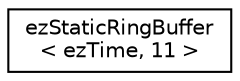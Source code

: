 digraph "Graphical Class Hierarchy"
{
 // LATEX_PDF_SIZE
  edge [fontname="Helvetica",fontsize="10",labelfontname="Helvetica",labelfontsize="10"];
  node [fontname="Helvetica",fontsize="10",shape=record];
  rankdir="LR";
  Node0 [label="ezStaticRingBuffer\l\< ezTime, 11 \>",height=0.2,width=0.4,color="black", fillcolor="white", style="filled",URL="$d2/dc3/classez_static_ring_buffer.htm",tooltip=" "];
}

